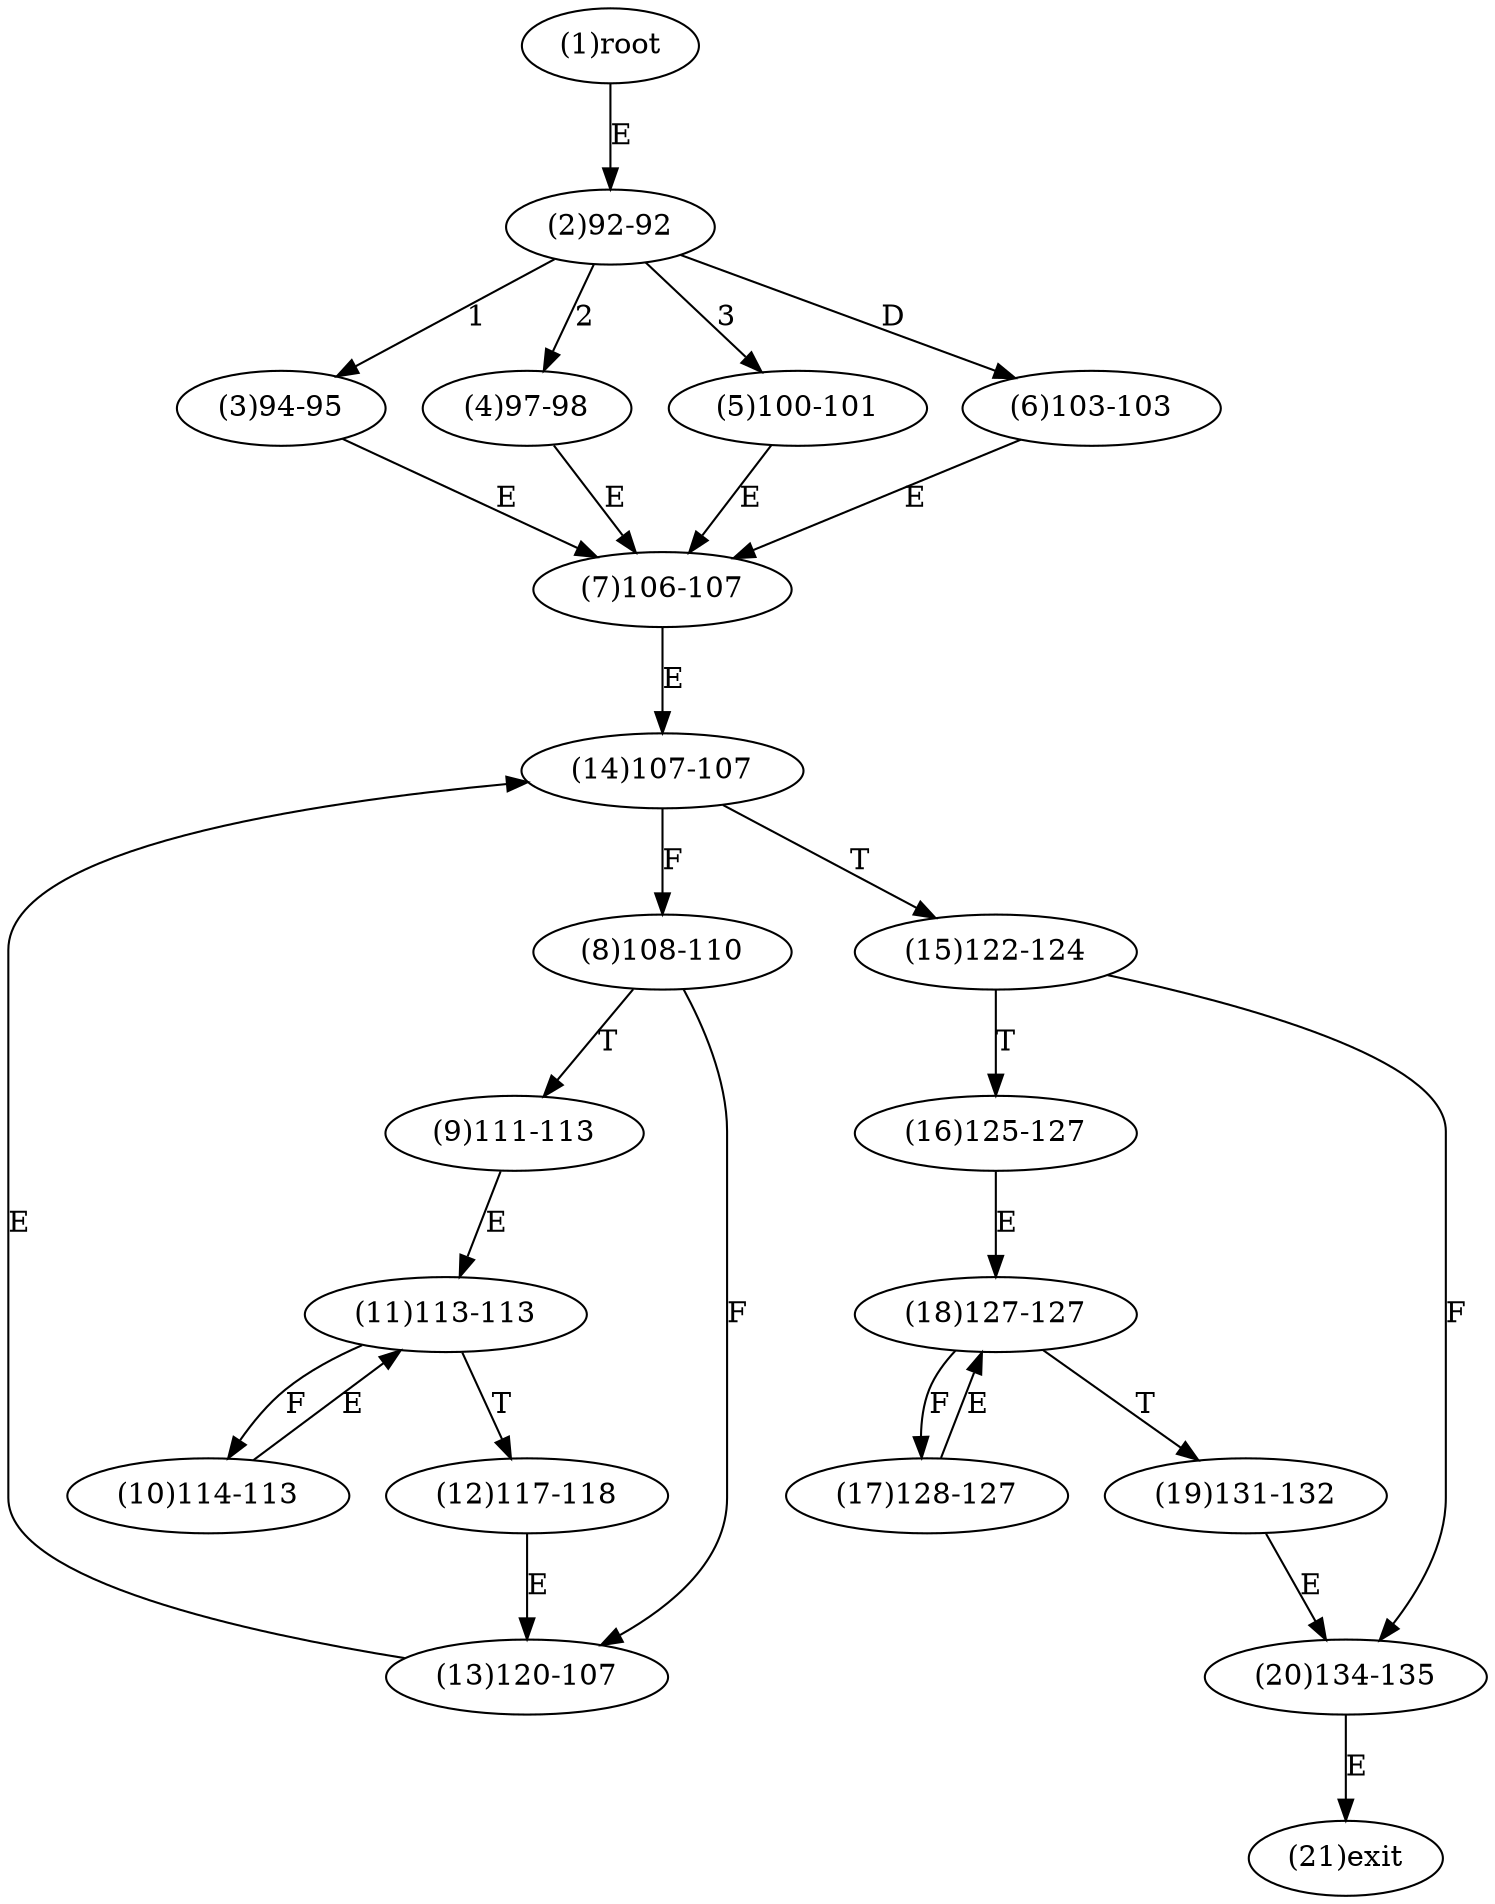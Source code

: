 digraph "" { 
1[ label="(1)root"];
2[ label="(2)92-92"];
3[ label="(3)94-95"];
4[ label="(4)97-98"];
5[ label="(5)100-101"];
6[ label="(6)103-103"];
7[ label="(7)106-107"];
8[ label="(8)108-110"];
9[ label="(9)111-113"];
10[ label="(10)114-113"];
11[ label="(11)113-113"];
12[ label="(12)117-118"];
13[ label="(13)120-107"];
14[ label="(14)107-107"];
15[ label="(15)122-124"];
17[ label="(17)128-127"];
16[ label="(16)125-127"];
19[ label="(19)131-132"];
18[ label="(18)127-127"];
21[ label="(21)exit"];
20[ label="(20)134-135"];
1->2[ label="E"];
2->3[ label="1"];
2->4[ label="2"];
2->5[ label="3"];
2->6[ label="D"];
3->7[ label="E"];
4->7[ label="E"];
5->7[ label="E"];
6->7[ label="E"];
7->14[ label="E"];
8->13[ label="F"];
8->9[ label="T"];
9->11[ label="E"];
10->11[ label="E"];
11->10[ label="F"];
11->12[ label="T"];
12->13[ label="E"];
13->14[ label="E"];
14->8[ label="F"];
14->15[ label="T"];
15->20[ label="F"];
15->16[ label="T"];
16->18[ label="E"];
17->18[ label="E"];
18->17[ label="F"];
18->19[ label="T"];
19->20[ label="E"];
20->21[ label="E"];
}